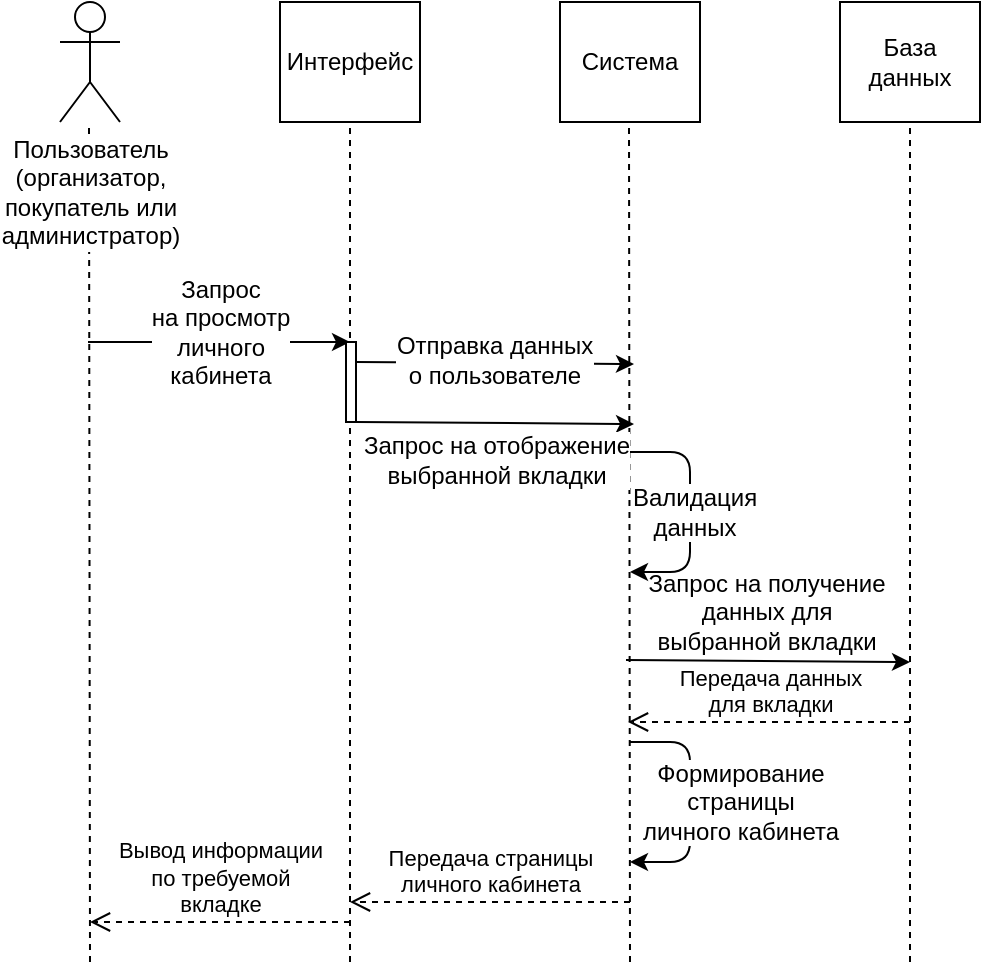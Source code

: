 <mxfile version="10.7.5" type="github"><diagram id="Jxkbc5rHn8qtZLIwDfqE" name="Page-1"><mxGraphModel dx="1299" dy="476" grid="1" gridSize="10" guides="1" tooltips="1" connect="1" arrows="1" fold="1" page="1" pageScale="1" pageWidth="827" pageHeight="1169" math="0" shadow="0"><root><mxCell id="0"/><mxCell id="1" parent="0"/><mxCell id="DQMV5A4db4rpCTWz2nyK-1" value="Интерфейс" style="rounded=0;whiteSpace=wrap;html=1;" parent="1" vertex="1"><mxGeometry x="230" y="200" width="70" height="60" as="geometry"/></mxCell><mxCell id="DQMV5A4db4rpCTWz2nyK-2" value="Система" style="rounded=0;whiteSpace=wrap;html=1;" parent="1" vertex="1"><mxGeometry x="370" y="200" width="70" height="60" as="geometry"/></mxCell><mxCell id="DQMV5A4db4rpCTWz2nyK-3" value="База данных" style="rounded=0;whiteSpace=wrap;html=1;" parent="1" vertex="1"><mxGeometry x="510" y="200" width="70" height="60" as="geometry"/></mxCell><mxCell id="DQMV5A4db4rpCTWz2nyK-4" value="" style="endArrow=none;dashed=1;html=1;entryX=0.5;entryY=1;entryDx=0;entryDy=0;" parent="1" target="DQMV5A4db4rpCTWz2nyK-3" edge="1"><mxGeometry width="50" height="50" relative="1" as="geometry"><mxPoint x="545" y="680" as="sourcePoint"/><mxPoint x="150" y="300" as="targetPoint"/></mxGeometry></mxCell><mxCell id="DQMV5A4db4rpCTWz2nyK-5" value="" style="endArrow=none;dashed=1;html=1;entryX=0.5;entryY=1;entryDx=0;entryDy=0;" parent="1" edge="1"><mxGeometry width="50" height="50" relative="1" as="geometry"><mxPoint x="405" y="680" as="sourcePoint"/><mxPoint x="404.5" y="260.0" as="targetPoint"/></mxGeometry></mxCell><mxCell id="DQMV5A4db4rpCTWz2nyK-6" value="" style="endArrow=none;dashed=1;html=1;entryX=0.5;entryY=1;entryDx=0;entryDy=0;" parent="1" edge="1"><mxGeometry width="50" height="50" relative="1" as="geometry"><mxPoint x="265" y="680" as="sourcePoint"/><mxPoint x="265" y="260.0" as="targetPoint"/></mxGeometry></mxCell><mxCell id="DQMV5A4db4rpCTWz2nyK-7" value="" style="endArrow=none;dashed=1;html=1;entryX=0.5;entryY=1;entryDx=0;entryDy=0;" parent="1" edge="1"><mxGeometry width="50" height="50" relative="1" as="geometry"><mxPoint x="135" y="680" as="sourcePoint"/><mxPoint x="134.5" y="260.0" as="targetPoint"/></mxGeometry></mxCell><mxCell id="DQMV5A4db4rpCTWz2nyK-8" value="Пользователь&lt;br&gt;(организатор,&lt;br&gt;покупатель или&lt;br&gt;администратор)&lt;br&gt;" style="shape=umlActor;verticalLabelPosition=bottom;labelBackgroundColor=#ffffff;verticalAlign=top;html=1;outlineConnect=0;" parent="1" vertex="1"><mxGeometry x="120" y="200" width="30" height="60" as="geometry"/></mxCell><mxCell id="DQMV5A4db4rpCTWz2nyK-9" value="" style="endArrow=classic;html=1;" parent="1" edge="1"><mxGeometry width="50" height="50" relative="1" as="geometry"><mxPoint x="134.0" y="370" as="sourcePoint"/><mxPoint x="265" y="370" as="targetPoint"/></mxGeometry></mxCell><mxCell id="DQMV5A4db4rpCTWz2nyK-10" value="Запрос&lt;br&gt;на просмотр&lt;br&gt;личного&lt;br&gt;кабинета&lt;br&gt;" style="text;html=1;resizable=0;points=[];align=center;verticalAlign=middle;labelBackgroundColor=#ffffff;" parent="DQMV5A4db4rpCTWz2nyK-9" vertex="1" connectable="0"><mxGeometry x="0.23" relative="1" as="geometry"><mxPoint x="-15" y="-5" as="offset"/></mxGeometry></mxCell><mxCell id="DQMV5A4db4rpCTWz2nyK-11" value="" style="endArrow=classic;html=1;" parent="1" edge="1"><mxGeometry width="50" height="50" relative="1" as="geometry"><mxPoint x="268" y="410" as="sourcePoint"/><mxPoint x="407" y="411" as="targetPoint"/></mxGeometry></mxCell><mxCell id="DQMV5A4db4rpCTWz2nyK-12" value="Запрос на отображение&lt;br&gt;выбранной вкладки&lt;br&gt;" style="text;html=1;resizable=0;points=[];align=center;verticalAlign=middle;labelBackgroundColor=#ffffff;" parent="DQMV5A4db4rpCTWz2nyK-11" vertex="1" connectable="0"><mxGeometry x="-0.143" y="-1" relative="1" as="geometry"><mxPoint x="10.5" y="17.5" as="offset"/></mxGeometry></mxCell><mxCell id="DQMV5A4db4rpCTWz2nyK-13" value="" style="endArrow=classic;html=1;" parent="1" edge="1"><mxGeometry width="50" height="50" relative="1" as="geometry"><mxPoint x="403" y="529" as="sourcePoint"/><mxPoint x="545" y="530" as="targetPoint"/></mxGeometry></mxCell><mxCell id="DQMV5A4db4rpCTWz2nyK-14" value="Запрос на&amp;nbsp;получение&lt;br&gt;данных для&lt;br&gt;выбранной&amp;nbsp;вкладки&lt;br&gt;" style="text;html=1;resizable=0;points=[];align=center;verticalAlign=middle;labelBackgroundColor=#ffffff;" parent="DQMV5A4db4rpCTWz2nyK-13" vertex="1" connectable="0"><mxGeometry x="0.279" relative="1" as="geometry"><mxPoint x="-21" y="-24.5" as="offset"/></mxGeometry></mxCell><mxCell id="DQMV5A4db4rpCTWz2nyK-21" value="" style="endArrow=classic;html=1;" parent="1" edge="1"><mxGeometry width="50" height="50" relative="1" as="geometry"><mxPoint x="268" y="380" as="sourcePoint"/><mxPoint x="407" y="381" as="targetPoint"/></mxGeometry></mxCell><mxCell id="DQMV5A4db4rpCTWz2nyK-22" value="Отправка данных&lt;br&gt;о пользователе&lt;br&gt;" style="text;html=1;resizable=0;points=[];align=center;verticalAlign=middle;labelBackgroundColor=#ffffff;" parent="DQMV5A4db4rpCTWz2nyK-21" vertex="1" connectable="0"><mxGeometry x="-0.143" y="-1" relative="1" as="geometry"><mxPoint x="9" y="-3" as="offset"/></mxGeometry></mxCell><mxCell id="DQMV5A4db4rpCTWz2nyK-23" value="" style="endArrow=classic;html=1;" parent="1" edge="1"><mxGeometry width="50" height="50" relative="1" as="geometry"><mxPoint x="405" y="425" as="sourcePoint"/><mxPoint x="405" y="485" as="targetPoint"/><Array as="points"><mxPoint x="435" y="425"/><mxPoint x="435" y="485"/></Array></mxGeometry></mxCell><mxCell id="DQMV5A4db4rpCTWz2nyK-24" value="Валидация&lt;br&gt;данных&lt;br&gt;" style="text;html=1;resizable=0;points=[];align=center;verticalAlign=middle;labelBackgroundColor=#ffffff;" parent="DQMV5A4db4rpCTWz2nyK-23" vertex="1" connectable="0"><mxGeometry x="0.079" relative="1" as="geometry"><mxPoint x="2" y="-5" as="offset"/></mxGeometry></mxCell><mxCell id="DQMV5A4db4rpCTWz2nyK-25" value="" style="rounded=0;whiteSpace=wrap;html=1;" parent="1" vertex="1"><mxGeometry x="263" y="370" width="5" height="40" as="geometry"/></mxCell><mxCell id="YnvUgX1nfCdpbsFe6jFa-1" value="&lt;span&gt;Передача данных&lt;/span&gt;&lt;br&gt;&lt;span&gt;для вкладки&lt;/span&gt;" style="html=1;verticalAlign=bottom;endArrow=open;dashed=1;endSize=8;" edge="1" parent="1"><mxGeometry relative="1" as="geometry"><mxPoint x="545" y="560" as="sourcePoint"/><mxPoint x="404" y="560" as="targetPoint"/></mxGeometry></mxCell><mxCell id="YnvUgX1nfCdpbsFe6jFa-2" value="Передача страницы&lt;br&gt;личного кабинета&lt;br&gt;" style="html=1;verticalAlign=bottom;endArrow=open;dashed=1;endSize=8;" edge="1" parent="1"><mxGeometry relative="1" as="geometry"><mxPoint x="405" y="650" as="sourcePoint"/><mxPoint x="265" y="650" as="targetPoint"/></mxGeometry></mxCell><mxCell id="YnvUgX1nfCdpbsFe6jFa-3" value="&lt;span&gt;Вывод информации&lt;/span&gt;&lt;br&gt;&lt;span&gt;по требуемой&lt;/span&gt;&lt;br&gt;&lt;span&gt;вкладке&lt;/span&gt;" style="html=1;verticalAlign=bottom;endArrow=open;dashed=1;endSize=8;" edge="1" parent="1"><mxGeometry relative="1" as="geometry"><mxPoint x="265" y="660" as="sourcePoint"/><mxPoint x="135" y="660" as="targetPoint"/></mxGeometry></mxCell><mxCell id="YnvUgX1nfCdpbsFe6jFa-4" value="" style="endArrow=classic;html=1;" edge="1" parent="1"><mxGeometry width="50" height="50" relative="1" as="geometry"><mxPoint x="405" y="570" as="sourcePoint"/><mxPoint x="405" y="630" as="targetPoint"/><Array as="points"><mxPoint x="435" y="570"/><mxPoint x="435" y="630"/></Array></mxGeometry></mxCell><mxCell id="YnvUgX1nfCdpbsFe6jFa-5" value="Формирование&lt;br&gt;страницы&lt;br&gt;личного кабинета&lt;br&gt;" style="text;html=1;resizable=0;points=[];align=center;verticalAlign=middle;labelBackgroundColor=#ffffff;" vertex="1" connectable="0" parent="YnvUgX1nfCdpbsFe6jFa-4"><mxGeometry x="0.079" relative="1" as="geometry"><mxPoint x="25" y="-5" as="offset"/></mxGeometry></mxCell></root></mxGraphModel></diagram></mxfile>